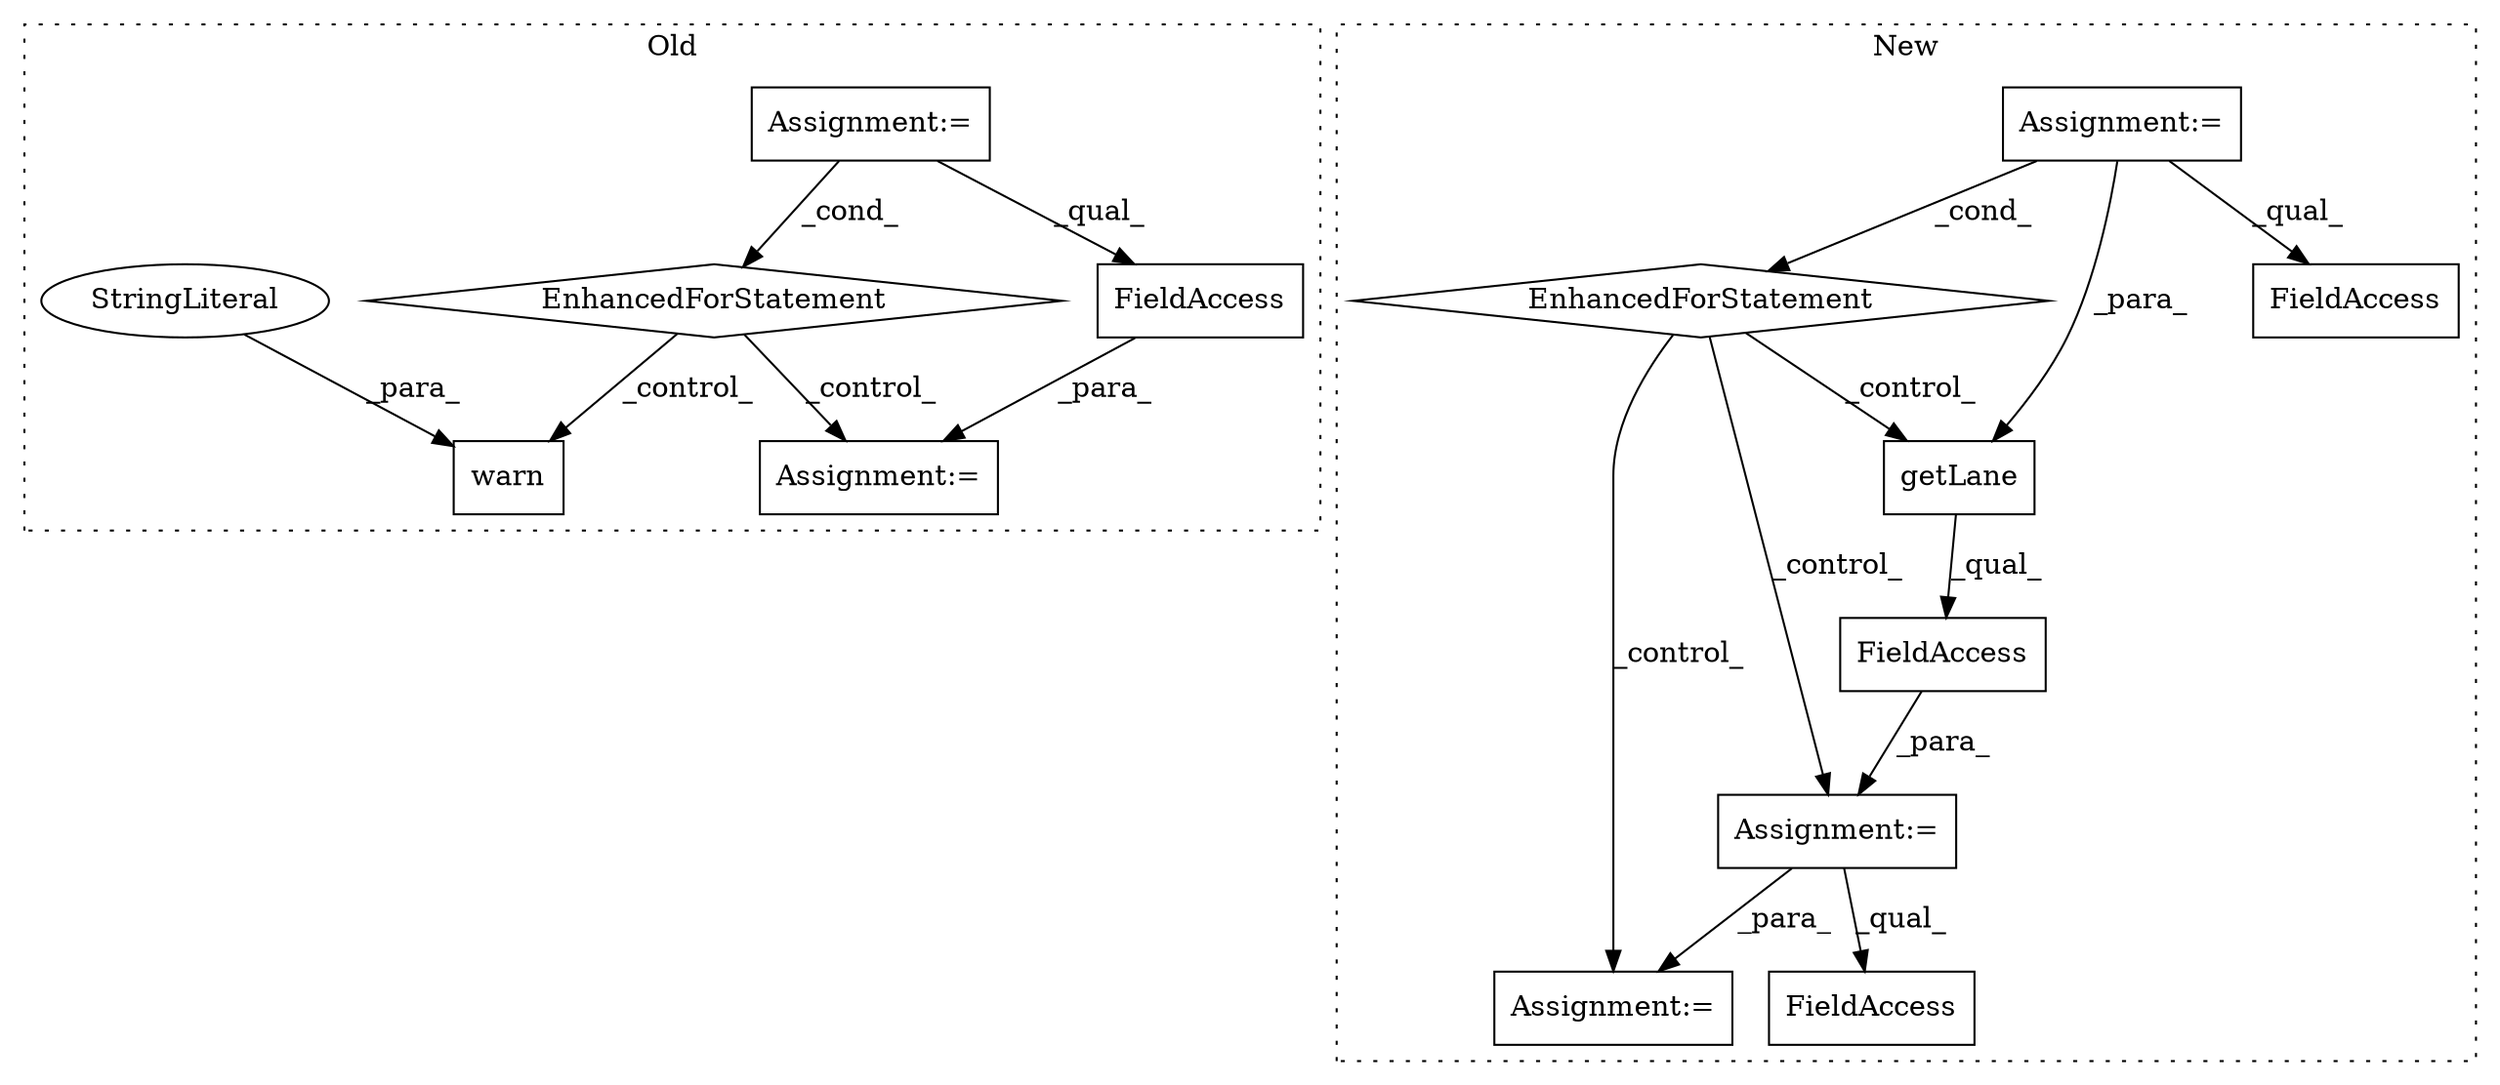 digraph G {
subgraph cluster0 {
1 [label="EnhancedForStatement" a="70" s="670,780" l="63,2" shape="diamond"];
6 [label="Assignment:=" a="7" s="670,780" l="63,2" shape="box"];
9 [label="FieldAccess" a="22" s="798" l="16" shape="box"];
11 [label="warn" a="32" s="831,873" l="5,1" shape="box"];
12 [label="StringLiteral" a="45" s="836" l="37" shape="ellipse"];
13 [label="Assignment:=" a="7" s="797" l="1" shape="box"];
label = "Old";
style="dotted";
}
subgraph cluster1 {
2 [label="getLane" a="32" s="985,994" l="8,1" shape="box"];
3 [label="FieldAccess" a="22" s="1082" l="25" shape="box"];
4 [label="FieldAccess" a="22" s="972" l="37" shape="box"];
5 [label="Assignment:=" a="7" s="1115,1196" l="57,2" shape="box"];
7 [label="Assignment:=" a="7" s="869,954" l="53,2" shape="box"];
8 [label="EnhancedForStatement" a="70" s="869,954" l="53,2" shape="diamond"];
10 [label="FieldAccess" a="22" s="1268" l="13" shape="box"];
14 [label="Assignment:=" a="7" s="971" l="1" shape="box"];
label = "New";
style="dotted";
}
1 -> 11 [label="_control_"];
1 -> 13 [label="_control_"];
2 -> 4 [label="_qual_"];
4 -> 14 [label="_para_"];
6 -> 1 [label="_cond_"];
6 -> 9 [label="_qual_"];
7 -> 8 [label="_cond_"];
7 -> 2 [label="_para_"];
7 -> 10 [label="_qual_"];
8 -> 14 [label="_control_"];
8 -> 2 [label="_control_"];
8 -> 5 [label="_control_"];
9 -> 13 [label="_para_"];
12 -> 11 [label="_para_"];
14 -> 3 [label="_qual_"];
14 -> 5 [label="_para_"];
}